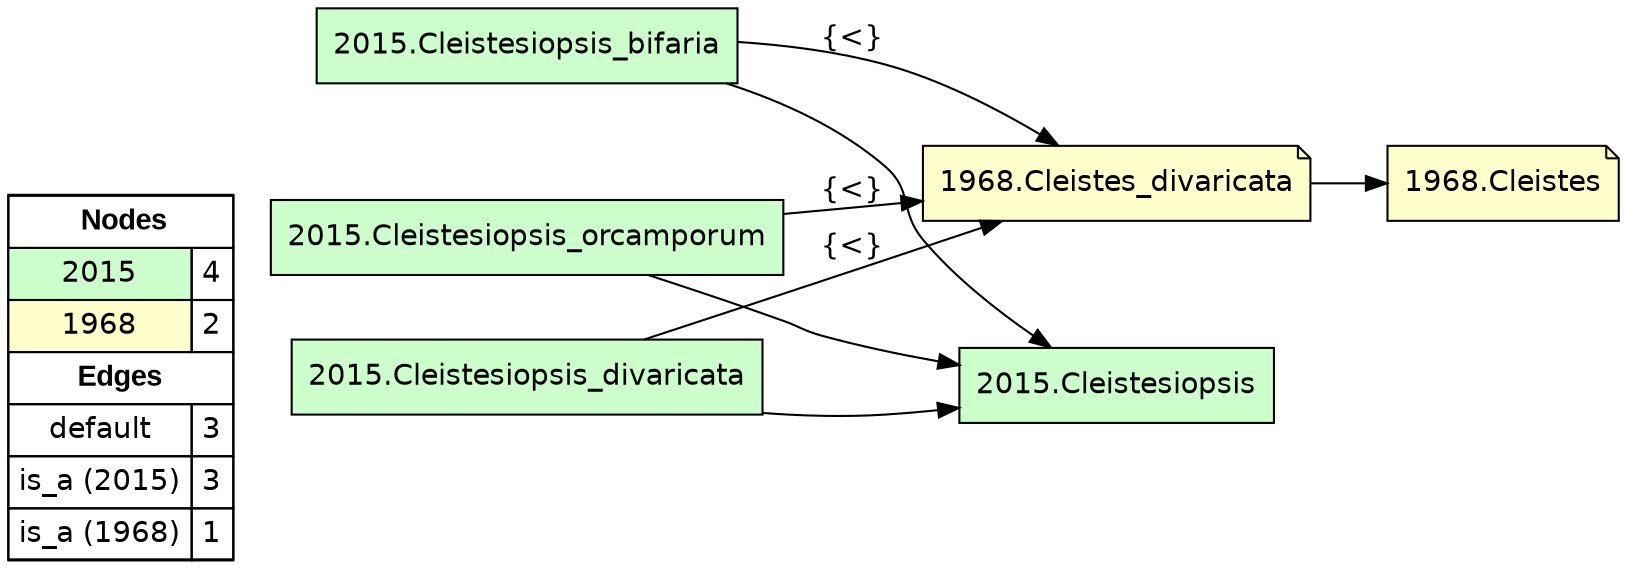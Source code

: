 digraph{
rankdir=LR
node[shape=circle style=filled fillcolor="#FFFFFF"] 
node[shape=box style=filled fillcolor="#CCFFCC" fontname="helvetica"] 
"2015.Cleistesiopsis_orcamporum"
"2015.Cleistesiopsis"
"2015.Cleistesiopsis_bifaria"
"2015.Cleistesiopsis_divaricata"
node[shape=circle style=filled fillcolor="#FFFFFF"] 
node[shape=note style=filled fillcolor="#FFFFCC" fontname="helvetica"] 
"1968.Cleistes_divaricata"
"1968.Cleistes"
edge[style=solid color="#000000" constraint=true penwidth=1 dir=forward]
edge[style=solid color="#000000" constraint=true penwidth=1 dir=forward]
"2015.Cleistesiopsis_orcamporum" -> "1968.Cleistes_divaricata" [label="{<}"]
"2015.Cleistesiopsis_divaricata" -> "1968.Cleistes_divaricata" [label="{<}"]
"2015.Cleistesiopsis_bifaria" -> "1968.Cleistes_divaricata" [label="{<}"]
edge[style=solid color="#000000" constraint=true penwidth=1 dir=forward]
edge[style=solid color="#000000" constraint=true penwidth=1 dir=forward]
"2015.Cleistesiopsis_divaricata" -> "2015.Cleistesiopsis"
"2015.Cleistesiopsis_bifaria" -> "2015.Cleistesiopsis"
"2015.Cleistesiopsis_orcamporum" -> "2015.Cleistesiopsis"
edge[style=solid color="#000000" constraint=true penwidth=1 dir=forward]
edge[style=solid color="#000000" constraint=true penwidth=1 dir=forward]
"1968.Cleistes_divaricata" -> "1968.Cleistes"
edge[style=solid color="#000000" constraint=true penwidth=1 dir=forward]
edge[style=dashed color="#AA00FF" constraint=true penwidth=2 dir=both]
node[shape=box] 
{rank=source Legend [fillcolor= white margin=0 label=< 
 <TABLE BORDER="0" CELLBORDER="1" CELLSPACING="0" CELLPADDING="4"> 
<TR> <TD COLSPAN="2"><font face="Arial Black"> Nodes</font></TD> </TR> 
<TR> 
 <TD bgcolor="#CCFFCC" fontname="helvetica">2015</TD> 
 <TD>4</TD> 
 </TR> 
<TR> 
 <TD bgcolor="#FFFFCC" fontname="helvetica">1968</TD> 
 <TD>2</TD> 
 </TR> 
<TR> <TD COLSPAN="2"><font face = "Arial Black"> Edges </font></TD> </TR> 
<TR> 
 <TD><font color ="#000000">default</font></TD><TD>3</TD>
</TR>
<TR> 
 <TD><font color ="#000000">is_a (2015)</font></TD><TD>3</TD>
</TR>
<TR> 
 <TD><font color ="#000000">is_a (1968)</font></TD><TD>1</TD>
</TR>
</TABLE> 
 >] } 
}